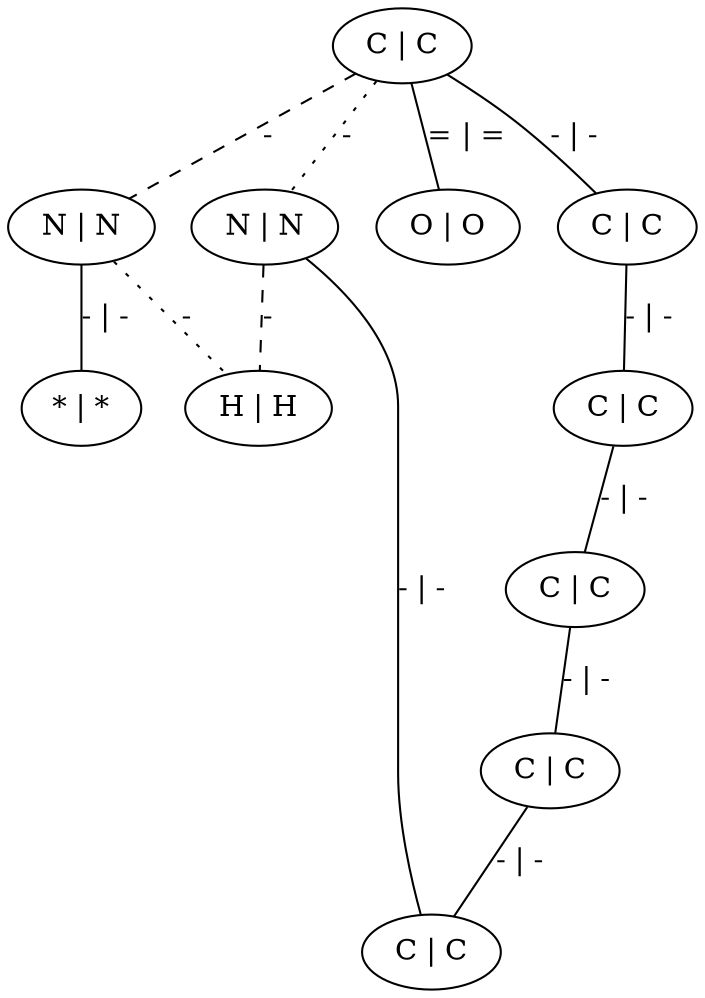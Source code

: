 graph G {
	0 [ label="C | C" ]
	1 [ label="N | N" ]
	2 [ label="* | *" ]
	3 [ label="N | N" ]
	4 [ label="H | H" ]
	5 [ label="O | O" ]
	6 [ label="C | C" ]
	7 [ label="C | C" ]
	8 [ label="C | C" ]
	9 [ label="C | C" ]
	10 [ label="C | C" ]
	0 -- 1 [ style=dashed label="-" ]
	0 -- 3 [ style=dotted label="-" ]
	0 -- 5 [ label="= | =" ]
	0 -- 6 [ label="- | -" ]
	1 -- 2 [ label="- | -" ]
	1 -- 4 [ style=dotted label="-" ]
	3 -- 4 [ style=dashed label="-" ]
	3 -- 10 [ label="- | -" ]
	6 -- 7 [ label="- | -" ]
	7 -- 8 [ label="- | -" ]
	8 -- 9 [ label="- | -" ]
	9 -- 10 [ label="- | -" ]
}
